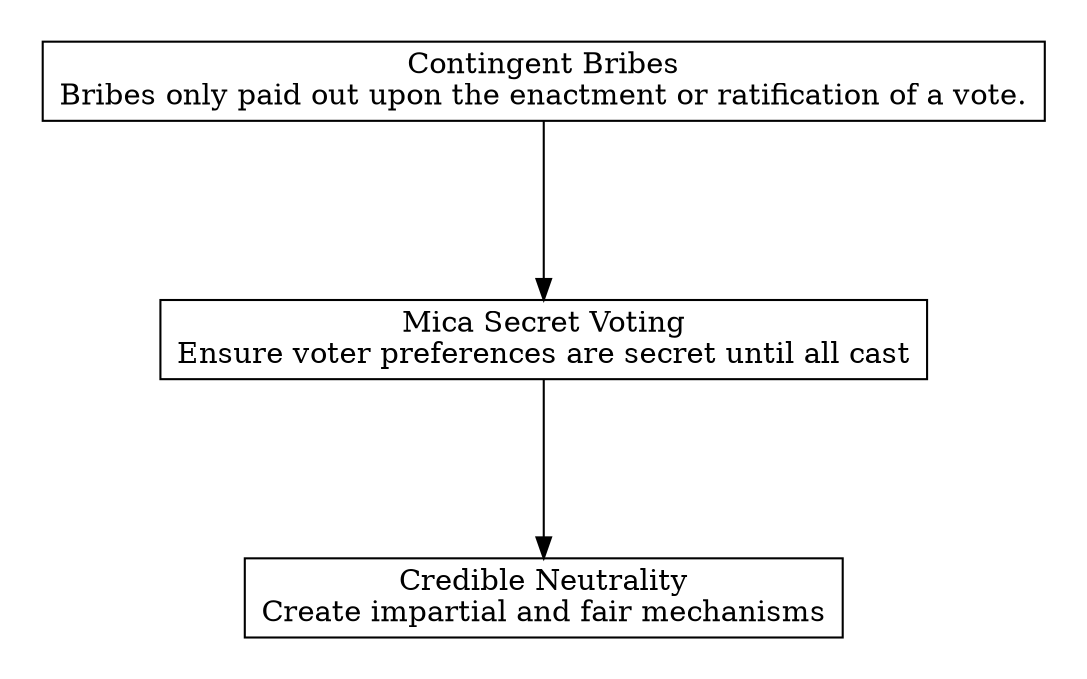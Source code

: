 digraph "" {
	graph [nodesep=0.6,
		rankdir=TB,
		ranksep=1.2
	];
	node [label="\N",
		shape=box
	];
	subgraph cluster_predecessors {
		graph [rank=max,
			style=invis
		];
		"Contingent Bribes"	[label="Contingent Bribes\nBribes only paid out upon the enactment or ratification of a vote."];
	}
	subgraph cluster_descendants {
		graph [rank=min,
			style=invis
		];
		"Credible Neutrality"	[label="Credible Neutrality\nCreate impartial and fair mechanisms"];
	}
	"Mica Secret Voting"	[label="Mica Secret Voting\nEnsure voter preferences are secret until all cast"];
	"Mica Secret Voting" -> "Credible Neutrality";
	"Contingent Bribes" -> "Mica Secret Voting";
}
